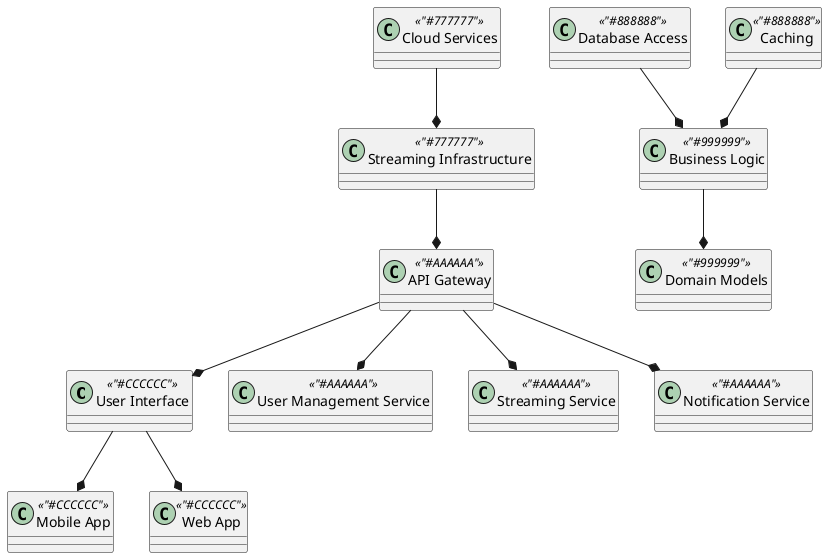 ```plantuml
@startuml
!define CLEAN_ARCHITECTURE "#FFFFFF"
!define PRESENTATION_LAYER "#CCCCCC"
!define APPLICATION_LAYER "#AAAAAA"
!define DOMAIN_LAYER "#999999"
!define DATA_ACCESS_LAYER "#888888"
!define INFRASTRUCTURE_LAYER "#777777"

class UserInterface as "User Interface" <<PRESENTATION_LAYER>>
class MobileApp as "Mobile App" <<PRESENTATION_LAYER>>
class WebApp as "Web App" <<PRESENTATION_LAYER>>

class APIGateway as "API Gateway" <<APPLICATION_LAYER>>
class UserManagementService as "User Management Service" <<APPLICATION_LAYER>>
class StreamingService as "Streaming Service" <<APPLICATION_LAYER>>
class NotificationService as "Notification Service" <<APPLICATION_LAYER>>

class BusinessLogic as "Business Logic" <<DOMAIN_LAYER>>
class DomainModels as "Domain Models" <<DOMAIN_LAYER>>

class DatabaseAccess as "Database Access" <<DATA_ACCESS_LAYER>>
class Caching as "Caching" <<DATA_ACCESS_LAYER>>

class CloudServices as "Cloud Services" <<INFRASTRUCTURE_LAYER>>
class StreamingInfrastructure as "Streaming Infrastructure" <<INFRASTRUCTURE_LAYER>>

UserInterface --* MobileApp
UserInterface --* WebApp

APIGateway --* UserManagementService
APIGateway --* StreamingService
APIGateway --* NotificationService

APIGateway --* UserInterface

BusinessLogic --* DomainModels

DatabaseAccess --* BusinessLogic
Caching --* BusinessLogic

CloudServices --* StreamingInfrastructure
StreamingInfrastructure --* APIGateway

@enduml
```